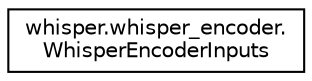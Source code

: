 digraph "Graphical Class Hierarchy"
{
 // LATEX_PDF_SIZE
  edge [fontname="Helvetica",fontsize="10",labelfontname="Helvetica",labelfontsize="10"];
  node [fontname="Helvetica",fontsize="10",shape=record];
  rankdir="LR";
  Node0 [label="whisper.whisper_encoder.\lWhisperEncoderInputs",height=0.2,width=0.4,color="black", fillcolor="white", style="filled",URL="$classwhisper_1_1whisper__encoder_1_1WhisperEncoderInputs.html",tooltip=" "];
}
